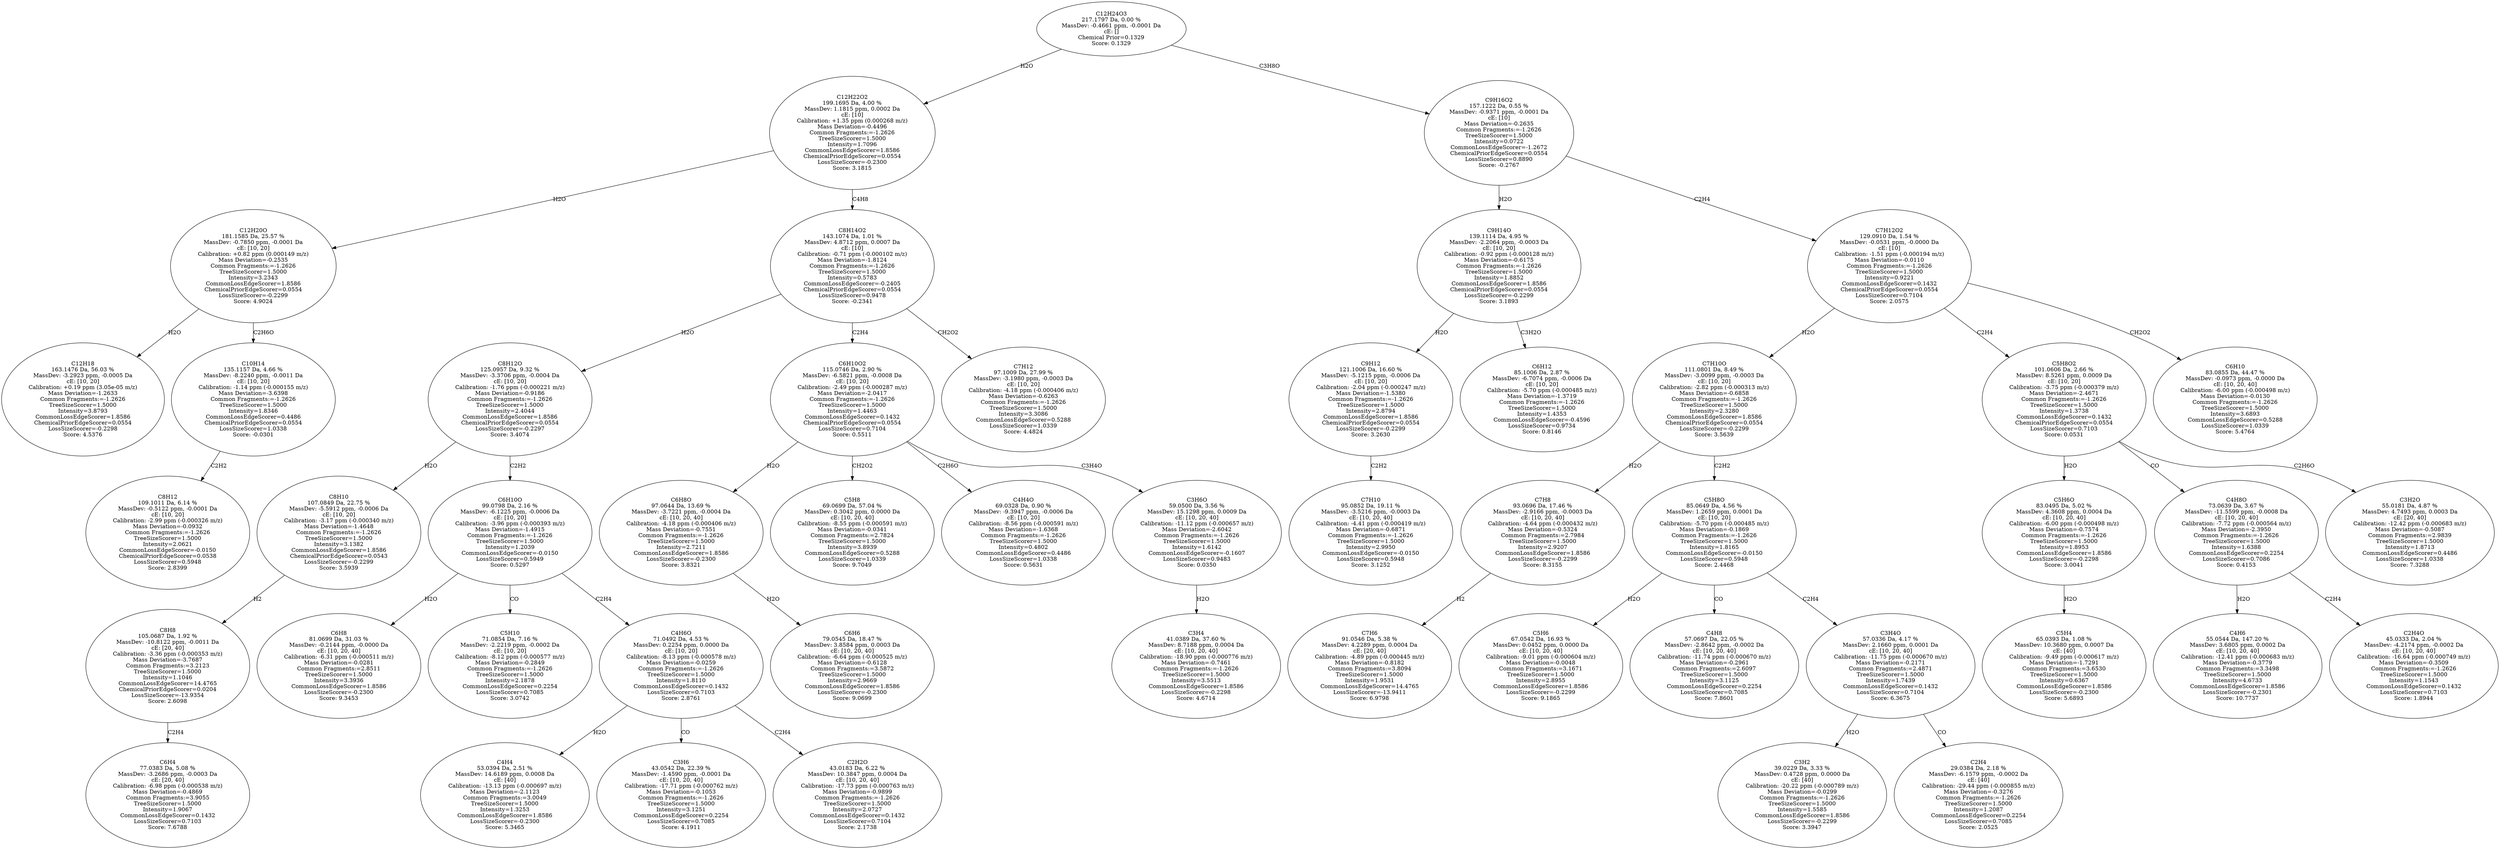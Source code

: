 strict digraph {
v1 [label="C12H18\n163.1476 Da, 56.03 %\nMassDev: -3.2923 ppm, -0.0005 Da\ncE: [10, 20]\nCalibration: +0.19 ppm (3.05e-05 m/z)\nMass Deviation=-1.2633\nCommon Fragments:=-1.2626\nTreeSizeScorer=1.5000\nIntensity=3.8793\nCommonLossEdgeScorer=1.8586\nChemicalPriorEdgeScorer=0.0554\nLossSizeScorer=-0.2298\nScore: 4.5376"];
v2 [label="C8H12\n109.1011 Da, 6.14 %\nMassDev: -0.5122 ppm, -0.0001 Da\ncE: [10, 20]\nCalibration: -2.99 ppm (-0.000326 m/z)\nMass Deviation=-0.0932\nCommon Fragments:=-1.2626\nTreeSizeScorer=1.5000\nIntensity=2.0621\nCommonLossEdgeScorer=-0.0150\nChemicalPriorEdgeScorer=0.0538\nLossSizeScorer=0.5948\nScore: 2.8399"];
v3 [label="C10H14\n135.1157 Da, 4.66 %\nMassDev: -8.2240 ppm, -0.0011 Da\ncE: [10, 20]\nCalibration: -1.14 ppm (-0.000155 m/z)\nMass Deviation=-3.6398\nCommon Fragments:=-1.2626\nTreeSizeScorer=1.5000\nIntensity=1.8346\nCommonLossEdgeScorer=0.4486\nChemicalPriorEdgeScorer=0.0554\nLossSizeScorer=1.0338\nScore: -0.0301"];
v4 [label="C12H20O\n181.1585 Da, 25.57 %\nMassDev: -0.7850 ppm, -0.0001 Da\ncE: [10, 20]\nCalibration: +0.82 ppm (0.000149 m/z)\nMass Deviation=-0.2535\nCommon Fragments:=-1.2626\nTreeSizeScorer=1.5000\nIntensity=3.2343\nCommonLossEdgeScorer=1.8586\nChemicalPriorEdgeScorer=0.0554\nLossSizeScorer=-0.2299\nScore: 4.9024"];
v5 [label="C6H4\n77.0383 Da, 5.08 %\nMassDev: -3.2686 ppm, -0.0003 Da\ncE: [20, 40]\nCalibration: -6.98 ppm (-0.000538 m/z)\nMass Deviation=-0.4869\nCommon Fragments:=3.9055\nTreeSizeScorer=1.5000\nIntensity=1.9067\nCommonLossEdgeScorer=0.1432\nLossSizeScorer=0.7103\nScore: 7.6788"];
v6 [label="C8H8\n105.0687 Da, 1.92 %\nMassDev: -10.8122 ppm, -0.0011 Da\ncE: [20, 40]\nCalibration: -3.36 ppm (-0.000353 m/z)\nMass Deviation=-3.7687\nCommon Fragments:=3.2123\nTreeSizeScorer=1.5000\nIntensity=1.1046\nCommonLossEdgeScorer=14.4765\nChemicalPriorEdgeScorer=0.0204\nLossSizeScorer=-13.9354\nScore: 2.6098"];
v7 [label="C8H10\n107.0849 Da, 22.75 %\nMassDev: -5.5912 ppm, -0.0006 Da\ncE: [10, 20]\nCalibration: -3.17 ppm (-0.000340 m/z)\nMass Deviation=-1.4648\nCommon Fragments:=-1.2626\nTreeSizeScorer=1.5000\nIntensity=3.1382\nCommonLossEdgeScorer=1.8586\nChemicalPriorEdgeScorer=0.0543\nLossSizeScorer=-0.2299\nScore: 3.5939"];
v8 [label="C6H8\n81.0699 Da, 31.03 %\nMassDev: -0.2144 ppm, -0.0000 Da\ncE: [10, 20, 40]\nCalibration: -6.31 ppm (-0.000511 m/z)\nMass Deviation=-0.0281\nCommon Fragments:=2.8511\nTreeSizeScorer=1.5000\nIntensity=3.3936\nCommonLossEdgeScorer=1.8586\nLossSizeScorer=-0.2300\nScore: 9.3453"];
v9 [label="C5H10\n71.0854 Da, 7.16 %\nMassDev: -2.2219 ppm, -0.0002 Da\ncE: [10, 20]\nCalibration: -8.12 ppm (-0.000577 m/z)\nMass Deviation=-0.2849\nCommon Fragments:=-1.2626\nTreeSizeScorer=1.5000\nIntensity=2.1878\nCommonLossEdgeScorer=0.2254\nLossSizeScorer=0.7085\nScore: 3.0742"];
v10 [label="C4H4\n53.0394 Da, 2.51 %\nMassDev: 14.6189 ppm, 0.0008 Da\ncE: [40]\nCalibration: -13.13 ppm (-0.000697 m/z)\nMass Deviation=-2.1123\nCommon Fragments:=3.0049\nTreeSizeScorer=1.5000\nIntensity=1.3253\nCommonLossEdgeScorer=1.8586\nLossSizeScorer=-0.2300\nScore: 5.3465"];
v11 [label="C3H6\n43.0542 Da, 22.39 %\nMassDev: -1.4590 ppm, -0.0001 Da\ncE: [10, 20, 40]\nCalibration: -17.71 ppm (-0.000762 m/z)\nMass Deviation=-0.1053\nCommon Fragments:=-1.2626\nTreeSizeScorer=1.5000\nIntensity=3.1251\nCommonLossEdgeScorer=0.2254\nLossSizeScorer=0.7085\nScore: 4.1911"];
v12 [label="C2H2O\n43.0183 Da, 6.22 %\nMassDev: 10.3847 ppm, 0.0004 Da\ncE: [10, 20, 40]\nCalibration: -17.73 ppm (-0.000763 m/z)\nMass Deviation=-0.9899\nCommon Fragments:=-1.2626\nTreeSizeScorer=1.5000\nIntensity=2.0727\nCommonLossEdgeScorer=0.1432\nLossSizeScorer=0.7104\nScore: 2.1738"];
v13 [label="C4H6O\n71.0492 Da, 4.53 %\nMassDev: 0.2254 ppm, 0.0000 Da\ncE: [10, 20]\nCalibration: -8.13 ppm (-0.000578 m/z)\nMass Deviation=-0.0259\nCommon Fragments:=-1.2626\nTreeSizeScorer=1.5000\nIntensity=1.8110\nCommonLossEdgeScorer=0.1432\nLossSizeScorer=0.7103\nScore: 2.8761"];
v14 [label="C6H10O\n99.0798 Da, 2.16 %\nMassDev: -6.1225 ppm, -0.0006 Da\ncE: [10, 20]\nCalibration: -3.96 ppm (-0.000393 m/z)\nMass Deviation=-1.4915\nCommon Fragments:=-1.2626\nTreeSizeScorer=1.5000\nIntensity=1.2039\nCommonLossEdgeScorer=-0.0150\nLossSizeScorer=0.5949\nScore: 0.5297"];
v15 [label="C8H12O\n125.0957 Da, 9.32 %\nMassDev: -3.3706 ppm, -0.0004 Da\ncE: [10, 20]\nCalibration: -1.76 ppm (-0.000221 m/z)\nMass Deviation=-0.9186\nCommon Fragments:=-1.2626\nTreeSizeScorer=1.5000\nIntensity=2.4044\nCommonLossEdgeScorer=1.8586\nChemicalPriorEdgeScorer=0.0554\nLossSizeScorer=-0.2297\nScore: 3.4074"];
v16 [label="C6H6\n79.0545 Da, 18.47 %\nMassDev: 3.8584 ppm, 0.0003 Da\ncE: [10, 20, 40]\nCalibration: -6.64 ppm (-0.000525 m/z)\nMass Deviation=-0.6128\nCommon Fragments:=3.5872\nTreeSizeScorer=1.5000\nIntensity=2.9669\nCommonLossEdgeScorer=1.8586\nLossSizeScorer=-0.2300\nScore: 9.0699"];
v17 [label="C6H8O\n97.0644 Da, 13.69 %\nMassDev: -3.7221 ppm, -0.0004 Da\ncE: [10, 20, 40]\nCalibration: -4.18 ppm (-0.000406 m/z)\nMass Deviation=-0.7551\nCommon Fragments:=-1.2626\nTreeSizeScorer=1.5000\nIntensity=2.7211\nCommonLossEdgeScorer=1.8586\nLossSizeScorer=-0.2300\nScore: 3.8321"];
v18 [label="C5H8\n69.0699 Da, 57.04 %\nMassDev: 0.3042 ppm, 0.0000 Da\ncE: [10, 20, 40]\nCalibration: -8.55 ppm (-0.000591 m/z)\nMass Deviation=-0.0341\nCommon Fragments:=2.7824\nTreeSizeScorer=1.5000\nIntensity=3.8939\nCommonLossEdgeScorer=0.5288\nLossSizeScorer=1.0339\nScore: 9.7049"];
v19 [label="C4H4O\n69.0328 Da, 0.90 %\nMassDev: -9.3947 ppm, -0.0006 Da\ncE: [10, 20]\nCalibration: -8.56 ppm (-0.000591 m/z)\nMass Deviation=-1.6368\nCommon Fragments:=-1.2626\nTreeSizeScorer=1.5000\nIntensity=0.4802\nCommonLossEdgeScorer=0.4486\nLossSizeScorer=1.0338\nScore: 0.5631"];
v20 [label="C3H4\n41.0389 Da, 37.60 %\nMassDev: 8.7188 ppm, 0.0004 Da\ncE: [10, 20, 40]\nCalibration: -18.90 ppm (-0.000776 m/z)\nMass Deviation=-0.7461\nCommon Fragments:=-1.2626\nTreeSizeScorer=1.5000\nIntensity=3.5513\nCommonLossEdgeScorer=1.8586\nLossSizeScorer=-0.2298\nScore: 4.6714"];
v21 [label="C3H6O\n59.0500 Da, 3.56 %\nMassDev: 15.1298 ppm, 0.0009 Da\ncE: [10, 20, 40]\nCalibration: -11.12 ppm (-0.000657 m/z)\nMass Deviation=-2.6042\nCommon Fragments:=-1.2626\nTreeSizeScorer=1.5000\nIntensity=1.6142\nCommonLossEdgeScorer=-0.1607\nLossSizeScorer=0.9483\nScore: 0.0350"];
v22 [label="C6H10O2\n115.0746 Da, 2.90 %\nMassDev: -6.5821 ppm, -0.0008 Da\ncE: [10, 20]\nCalibration: -2.49 ppm (-0.000287 m/z)\nMass Deviation=-2.0417\nCommon Fragments:=-1.2626\nTreeSizeScorer=1.5000\nIntensity=1.4463\nCommonLossEdgeScorer=0.1432\nChemicalPriorEdgeScorer=0.0554\nLossSizeScorer=0.7104\nScore: 0.5511"];
v23 [label="C7H12\n97.1009 Da, 27.99 %\nMassDev: -3.1980 ppm, -0.0003 Da\ncE: [10, 20]\nCalibration: -4.18 ppm (-0.000406 m/z)\nMass Deviation=-0.6263\nCommon Fragments:=-1.2626\nTreeSizeScorer=1.5000\nIntensity=3.3086\nCommonLossEdgeScorer=0.5288\nLossSizeScorer=1.0339\nScore: 4.4824"];
v24 [label="C8H14O2\n143.1074 Da, 1.01 %\nMassDev: 4.8712 ppm, 0.0007 Da\ncE: [10]\nCalibration: -0.71 ppm (-0.000102 m/z)\nMass Deviation=-1.8124\nCommon Fragments:=-1.2626\nTreeSizeScorer=1.5000\nIntensity=0.5783\nCommonLossEdgeScorer=-0.2405\nChemicalPriorEdgeScorer=0.0554\nLossSizeScorer=0.9478\nScore: -0.2341"];
v25 [label="C12H22O2\n199.1695 Da, 4.00 %\nMassDev: 1.1815 ppm, 0.0002 Da\ncE: [10]\nCalibration: +1.35 ppm (0.000268 m/z)\nMass Deviation=-0.4496\nCommon Fragments:=-1.2626\nTreeSizeScorer=1.5000\nIntensity=1.7096\nCommonLossEdgeScorer=1.8586\nChemicalPriorEdgeScorer=0.0554\nLossSizeScorer=-0.2300\nScore: 3.1815"];
v26 [label="C7H10\n95.0852 Da, 19.11 %\nMassDev: -3.5216 ppm, -0.0003 Da\ncE: [10, 20, 40]\nCalibration: -4.41 ppm (-0.000419 m/z)\nMass Deviation=-0.6871\nCommon Fragments:=-1.2626\nTreeSizeScorer=1.5000\nIntensity=2.9950\nCommonLossEdgeScorer=-0.0150\nLossSizeScorer=0.5948\nScore: 3.1252"];
v27 [label="C9H12\n121.1006 Da, 16.60 %\nMassDev: -5.1215 ppm, -0.0006 Da\ncE: [10, 20]\nCalibration: -2.04 ppm (-0.000247 m/z)\nMass Deviation=-1.5380\nCommon Fragments:=-1.2626\nTreeSizeScorer=1.5000\nIntensity=2.8794\nCommonLossEdgeScorer=1.8586\nChemicalPriorEdgeScorer=0.0554\nLossSizeScorer=-0.2299\nScore: 3.2630"];
v28 [label="C6H12\n85.1006 Da, 2.87 %\nMassDev: -6.7074 ppm, -0.0006 Da\ncE: [10, 20]\nCalibration: -5.70 ppm (-0.000485 m/z)\nMass Deviation=-1.3719\nCommon Fragments:=-1.2626\nTreeSizeScorer=1.5000\nIntensity=1.4353\nCommonLossEdgeScorer=-0.4596\nLossSizeScorer=0.9734\nScore: 0.8146"];
v29 [label="C9H14O\n139.1114 Da, 4.95 %\nMassDev: -2.2064 ppm, -0.0003 Da\ncE: [10, 20]\nCalibration: -0.92 ppm (-0.000128 m/z)\nMass Deviation=-0.6175\nCommon Fragments:=-1.2626\nTreeSizeScorer=1.5000\nIntensity=1.8852\nCommonLossEdgeScorer=1.8586\nChemicalPriorEdgeScorer=0.0554\nLossSizeScorer=-0.2299\nScore: 3.1893"];
v30 [label="C7H6\n91.0546 Da, 5.38 %\nMassDev: 4.2289 ppm, 0.0004 Da\ncE: [20, 40]\nCalibration: -4.89 ppm (-0.000445 m/z)\nMass Deviation=-0.8182\nCommon Fragments:=3.8094\nTreeSizeScorer=1.5000\nIntensity=1.9531\nCommonLossEdgeScorer=14.4765\nLossSizeScorer=-13.9411\nScore: 6.9798"];
v31 [label="C7H8\n93.0696 Da, 17.46 %\nMassDev: -2.9166 ppm, -0.0003 Da\ncE: [10, 20, 40]\nCalibration: -4.64 ppm (-0.000432 m/z)\nMass Deviation=-0.5324\nCommon Fragments:=2.7984\nTreeSizeScorer=1.5000\nIntensity=2.9207\nCommonLossEdgeScorer=1.8586\nLossSizeScorer=-0.2299\nScore: 8.3155"];
v32 [label="C5H6\n67.0542 Da, 16.93 %\nMassDev: 0.0452 ppm, 0.0000 Da\ncE: [10, 20, 40]\nCalibration: -9.01 ppm (-0.000604 m/z)\nMass Deviation=-0.0048\nCommon Fragments:=3.1671\nTreeSizeScorer=1.5000\nIntensity=2.8955\nCommonLossEdgeScorer=1.8586\nLossSizeScorer=-0.2299\nScore: 9.1865"];
v33 [label="C4H8\n57.0697 Da, 22.05 %\nMassDev: -2.8642 ppm, -0.0002 Da\ncE: [10, 20, 40]\nCalibration: -11.74 ppm (-0.000670 m/z)\nMass Deviation=-0.2961\nCommon Fragments:=2.6097\nTreeSizeScorer=1.5000\nIntensity=3.1125\nCommonLossEdgeScorer=0.2254\nLossSizeScorer=0.7085\nScore: 7.8601"];
v34 [label="C3H2\n39.0229 Da, 3.33 %\nMassDev: 0.4728 ppm, 0.0000 Da\ncE: [40]\nCalibration: -20.22 ppm (-0.000789 m/z)\nMass Deviation=-0.0299\nCommon Fragments:=-1.2626\nTreeSizeScorer=1.5000\nIntensity=1.5585\nCommonLossEdgeScorer=1.8586\nLossSizeScorer=-0.2299\nScore: 3.3947"];
v35 [label="C2H4\n29.0384 Da, 2.18 %\nMassDev: -6.1579 ppm, -0.0002 Da\ncE: [40]\nCalibration: -29.44 ppm (-0.000855 m/z)\nMass Deviation=-0.3276\nCommon Fragments:=-1.2626\nTreeSizeScorer=1.5000\nIntensity=1.2087\nCommonLossEdgeScorer=0.2254\nLossSizeScorer=0.7085\nScore: 2.0525"];
v36 [label="C3H4O\n57.0336 Da, 4.17 %\nMassDev: 2.1660 ppm, 0.0001 Da\ncE: [10, 20, 40]\nCalibration: -11.75 ppm (-0.000670 m/z)\nMass Deviation=-0.2171\nCommon Fragments:=2.4871\nTreeSizeScorer=1.5000\nIntensity=1.7439\nCommonLossEdgeScorer=0.1432\nLossSizeScorer=0.7104\nScore: 6.3675"];
v37 [label="C5H8O\n85.0649 Da, 4.56 %\nMassDev: 1.2659 ppm, 0.0001 Da\ncE: [10, 20]\nCalibration: -5.70 ppm (-0.000485 m/z)\nMass Deviation=-0.1869\nCommon Fragments:=-1.2626\nTreeSizeScorer=1.5000\nIntensity=1.8165\nCommonLossEdgeScorer=-0.0150\nLossSizeScorer=0.5948\nScore: 2.4468"];
v38 [label="C7H10O\n111.0801 Da, 8.49 %\nMassDev: -3.0099 ppm, -0.0003 Da\ncE: [10, 20]\nCalibration: -2.82 ppm (-0.000313 m/z)\nMass Deviation=-0.6858\nCommon Fragments:=-1.2626\nTreeSizeScorer=1.5000\nIntensity=2.3280\nCommonLossEdgeScorer=1.8586\nChemicalPriorEdgeScorer=0.0554\nLossSizeScorer=-0.2299\nScore: 3.5639"];
v39 [label="C5H4\n65.0393 Da, 1.08 %\nMassDev: 10.3680 ppm, 0.0007 Da\ncE: [40]\nCalibration: -9.49 ppm (-0.000617 m/z)\nMass Deviation=-1.7291\nCommon Fragments:=3.6530\nTreeSizeScorer=1.5000\nIntensity=0.6367\nCommonLossEdgeScorer=1.8586\nLossSizeScorer=-0.2300\nScore: 5.6893"];
v40 [label="C5H6O\n83.0495 Da, 5.02 %\nMassDev: 4.3608 ppm, 0.0004 Da\ncE: [10, 20, 40]\nCalibration: -6.00 ppm (-0.000498 m/z)\nMass Deviation=-0.7574\nCommon Fragments:=-1.2626\nTreeSizeScorer=1.5000\nIntensity=1.8953\nCommonLossEdgeScorer=1.8586\nLossSizeScorer=-0.2298\nScore: 3.0041"];
v41 [label="C4H6\n55.0544 Da, 147.20 %\nMassDev: 3.6805 ppm, 0.0002 Da\ncE: [10, 20, 40]\nCalibration: -12.41 ppm (-0.000683 m/z)\nMass Deviation=-0.3779\nCommon Fragments:=3.3498\nTreeSizeScorer=1.5000\nIntensity=4.6733\nCommonLossEdgeScorer=1.8586\nLossSizeScorer=-0.2301\nScore: 10.7737"];
v42 [label="C2H4O\n45.0333 Da, 2.04 %\nMassDev: -4.2174 ppm, -0.0002 Da\ncE: [10, 20, 40]\nCalibration: -16.64 ppm (-0.000749 m/z)\nMass Deviation=-0.3509\nCommon Fragments:=-1.2626\nTreeSizeScorer=1.5000\nIntensity=1.1543\nCommonLossEdgeScorer=0.1432\nLossSizeScorer=0.7103\nScore: 1.8944"];
v43 [label="C4H8O\n73.0639 Da, 3.67 %\nMassDev: -11.5599 ppm, -0.0008 Da\ncE: [10, 20, 40]\nCalibration: -7.72 ppm (-0.000564 m/z)\nMass Deviation=-2.3950\nCommon Fragments:=-1.2626\nTreeSizeScorer=1.5000\nIntensity=1.6388\nCommonLossEdgeScorer=0.2254\nLossSizeScorer=0.7086\nScore: 0.4153"];
v44 [label="C3H2O\n55.0181 Da, 4.87 %\nMassDev: 4.7493 ppm, 0.0003 Da\ncE: [20, 40]\nCalibration: -12.42 ppm (-0.000683 m/z)\nMass Deviation=-0.5087\nCommon Fragments:=2.9839\nTreeSizeScorer=1.5000\nIntensity=1.8713\nCommonLossEdgeScorer=0.4486\nLossSizeScorer=1.0338\nScore: 7.3288"];
v45 [label="C5H8O2\n101.0606 Da, 2.66 %\nMassDev: 8.5261 ppm, 0.0009 Da\ncE: [10, 20]\nCalibration: -3.75 ppm (-0.000379 m/z)\nMass Deviation=-2.4671\nCommon Fragments:=-1.2626\nTreeSizeScorer=1.5000\nIntensity=1.3738\nCommonLossEdgeScorer=0.1432\nChemicalPriorEdgeScorer=0.0554\nLossSizeScorer=0.7103\nScore: 0.0531"];
v46 [label="C6H10\n83.0855 Da, 44.47 %\nMassDev: -0.0973 ppm, -0.0000 Da\ncE: [10, 20, 40]\nCalibration: -6.00 ppm (-0.000498 m/z)\nMass Deviation=-0.0130\nCommon Fragments:=-1.2626\nTreeSizeScorer=1.5000\nIntensity=3.6893\nCommonLossEdgeScorer=0.5288\nLossSizeScorer=1.0339\nScore: 5.4764"];
v47 [label="C7H12O2\n129.0910 Da, 1.54 %\nMassDev: -0.0531 ppm, -0.0000 Da\ncE: [10]\nCalibration: -1.51 ppm (-0.000194 m/z)\nMass Deviation=-0.0110\nCommon Fragments:=-1.2626\nTreeSizeScorer=1.5000\nIntensity=0.9221\nCommonLossEdgeScorer=0.1432\nChemicalPriorEdgeScorer=0.0554\nLossSizeScorer=0.7104\nScore: 2.0575"];
v48 [label="C9H16O2\n157.1222 Da, 0.55 %\nMassDev: -0.9371 ppm, -0.0001 Da\ncE: [10]\nMass Deviation=-0.2635\nCommon Fragments:=-1.2626\nTreeSizeScorer=1.5000\nIntensity=0.0722\nCommonLossEdgeScorer=-1.2672\nChemicalPriorEdgeScorer=0.0554\nLossSizeScorer=0.8890\nScore: -0.2767"];
v49 [label="C12H24O3\n217.1797 Da, 0.00 %\nMassDev: -0.4661 ppm, -0.0001 Da\ncE: []\nChemical Prior=0.1329\nScore: 0.1329"];
v4 -> v1 [label="H2O"];
v3 -> v2 [label="C2H2"];
v4 -> v3 [label="C2H6O"];
v25 -> v4 [label="H2O"];
v6 -> v5 [label="C2H4"];
v7 -> v6 [label="H2"];
v15 -> v7 [label="H2O"];
v14 -> v8 [label="H2O"];
v14 -> v9 [label="CO"];
v13 -> v10 [label="H2O"];
v13 -> v11 [label="CO"];
v13 -> v12 [label="C2H4"];
v14 -> v13 [label="C2H4"];
v15 -> v14 [label="C2H2"];
v24 -> v15 [label="H2O"];
v17 -> v16 [label="H2O"];
v22 -> v17 [label="H2O"];
v22 -> v18 [label="CH2O2"];
v22 -> v19 [label="C2H6O"];
v21 -> v20 [label="H2O"];
v22 -> v21 [label="C3H4O"];
v24 -> v22 [label="C2H4"];
v24 -> v23 [label="CH2O2"];
v25 -> v24 [label="C4H8"];
v49 -> v25 [label="H2O"];
v27 -> v26 [label="C2H2"];
v29 -> v27 [label="H2O"];
v29 -> v28 [label="C3H2O"];
v48 -> v29 [label="H2O"];
v31 -> v30 [label="H2"];
v38 -> v31 [label="H2O"];
v37 -> v32 [label="H2O"];
v37 -> v33 [label="CO"];
v36 -> v34 [label="H2O"];
v36 -> v35 [label="CO"];
v37 -> v36 [label="C2H4"];
v38 -> v37 [label="C2H2"];
v47 -> v38 [label="H2O"];
v40 -> v39 [label="H2O"];
v45 -> v40 [label="H2O"];
v43 -> v41 [label="H2O"];
v43 -> v42 [label="C2H4"];
v45 -> v43 [label="CO"];
v45 -> v44 [label="C2H6O"];
v47 -> v45 [label="C2H4"];
v47 -> v46 [label="CH2O2"];
v48 -> v47 [label="C2H4"];
v49 -> v48 [label="C3H8O"];
}